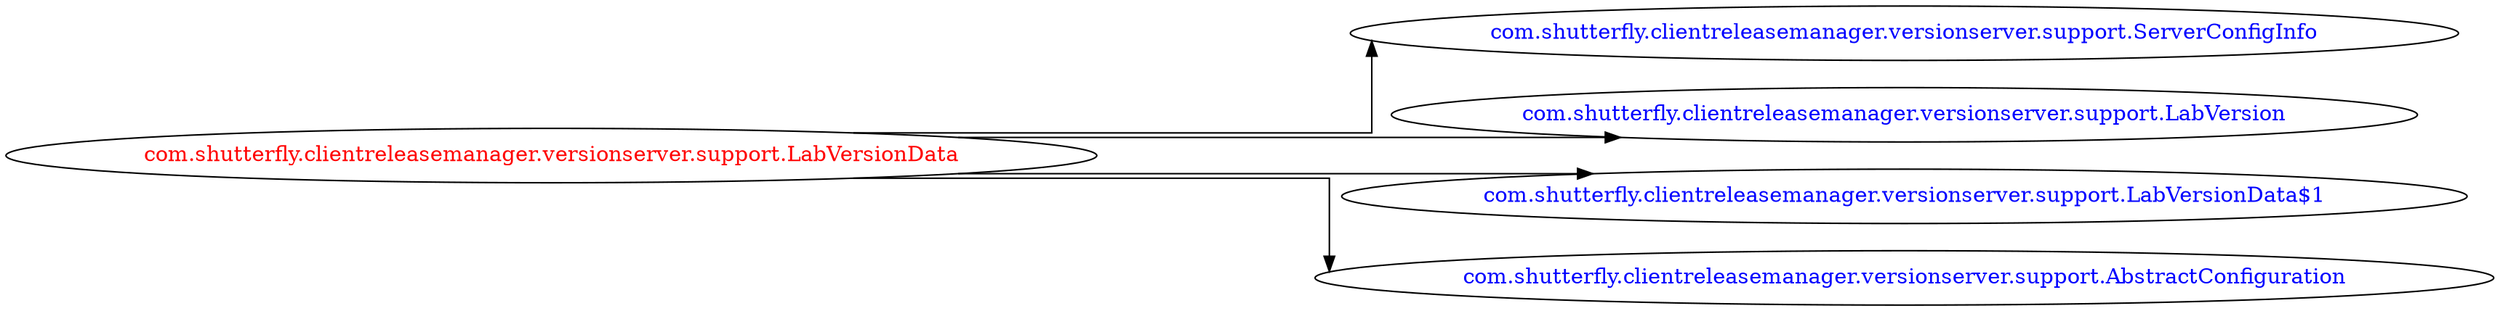 digraph dependencyGraph {
 concentrate=true;
 ranksep="2.0";
 rankdir="LR"; 
 splines="ortho";
"com.shutterfly.clientreleasemanager.versionserver.support.LabVersionData" [fontcolor="red"];
"com.shutterfly.clientreleasemanager.versionserver.support.ServerConfigInfo" [ fontcolor="blue" ];
"com.shutterfly.clientreleasemanager.versionserver.support.LabVersionData"->"com.shutterfly.clientreleasemanager.versionserver.support.ServerConfigInfo";
"com.shutterfly.clientreleasemanager.versionserver.support.LabVersion" [ fontcolor="blue" ];
"com.shutterfly.clientreleasemanager.versionserver.support.LabVersionData"->"com.shutterfly.clientreleasemanager.versionserver.support.LabVersion";
"com.shutterfly.clientreleasemanager.versionserver.support.LabVersionData$1" [ fontcolor="blue" ];
"com.shutterfly.clientreleasemanager.versionserver.support.LabVersionData"->"com.shutterfly.clientreleasemanager.versionserver.support.LabVersionData$1";
"com.shutterfly.clientreleasemanager.versionserver.support.AbstractConfiguration" [ fontcolor="blue" ];
"com.shutterfly.clientreleasemanager.versionserver.support.LabVersionData"->"com.shutterfly.clientreleasemanager.versionserver.support.AbstractConfiguration";
}
